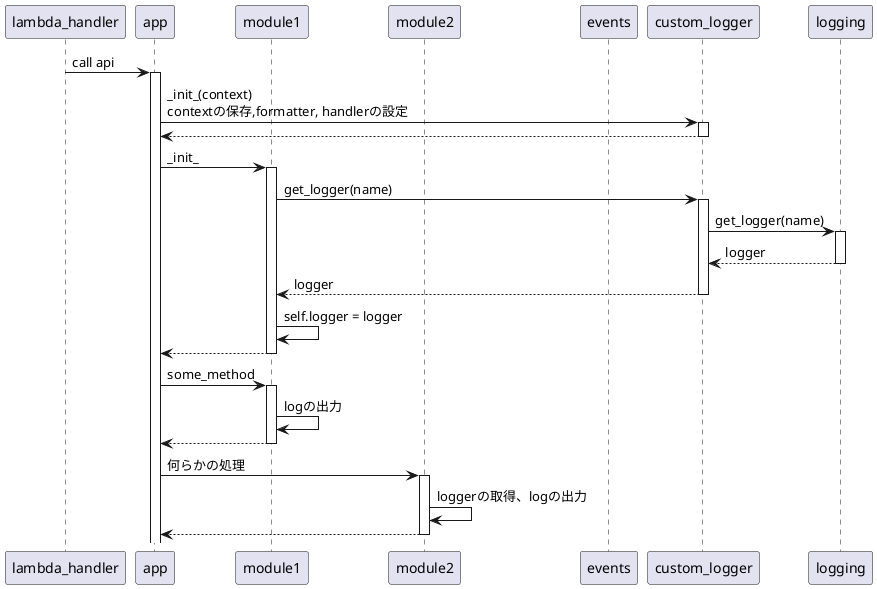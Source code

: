 @startuml
participant lambda_handler as handler
participant app as app
participant module1 as module1
participant module2 as module2
participant events as events
participant custom_logger as custom_logger

participant logging as logging

handler -> app: call api
activate app

  app -> custom_logger: _init_(context)\ncontextの保存,formatter, handlerの設定
  activate custom_logger
  return

  app -> module1: _init_
  activate module1
    module1 -> custom_logger: get_logger(name)
      activate custom_logger
        custom_logger -> logging: get_logger(name)
        activate logging
        return logger
      return logger
      module1 -> module1: self.logger = logger
    return

  app -> module1: some_method
    activate module1
    module1 -> module1: logの出力
  return


  app -> module2: 何らかの処理
  activate module2
    module2 -> module2: loggerの取得、logの出力
  return

@enduml